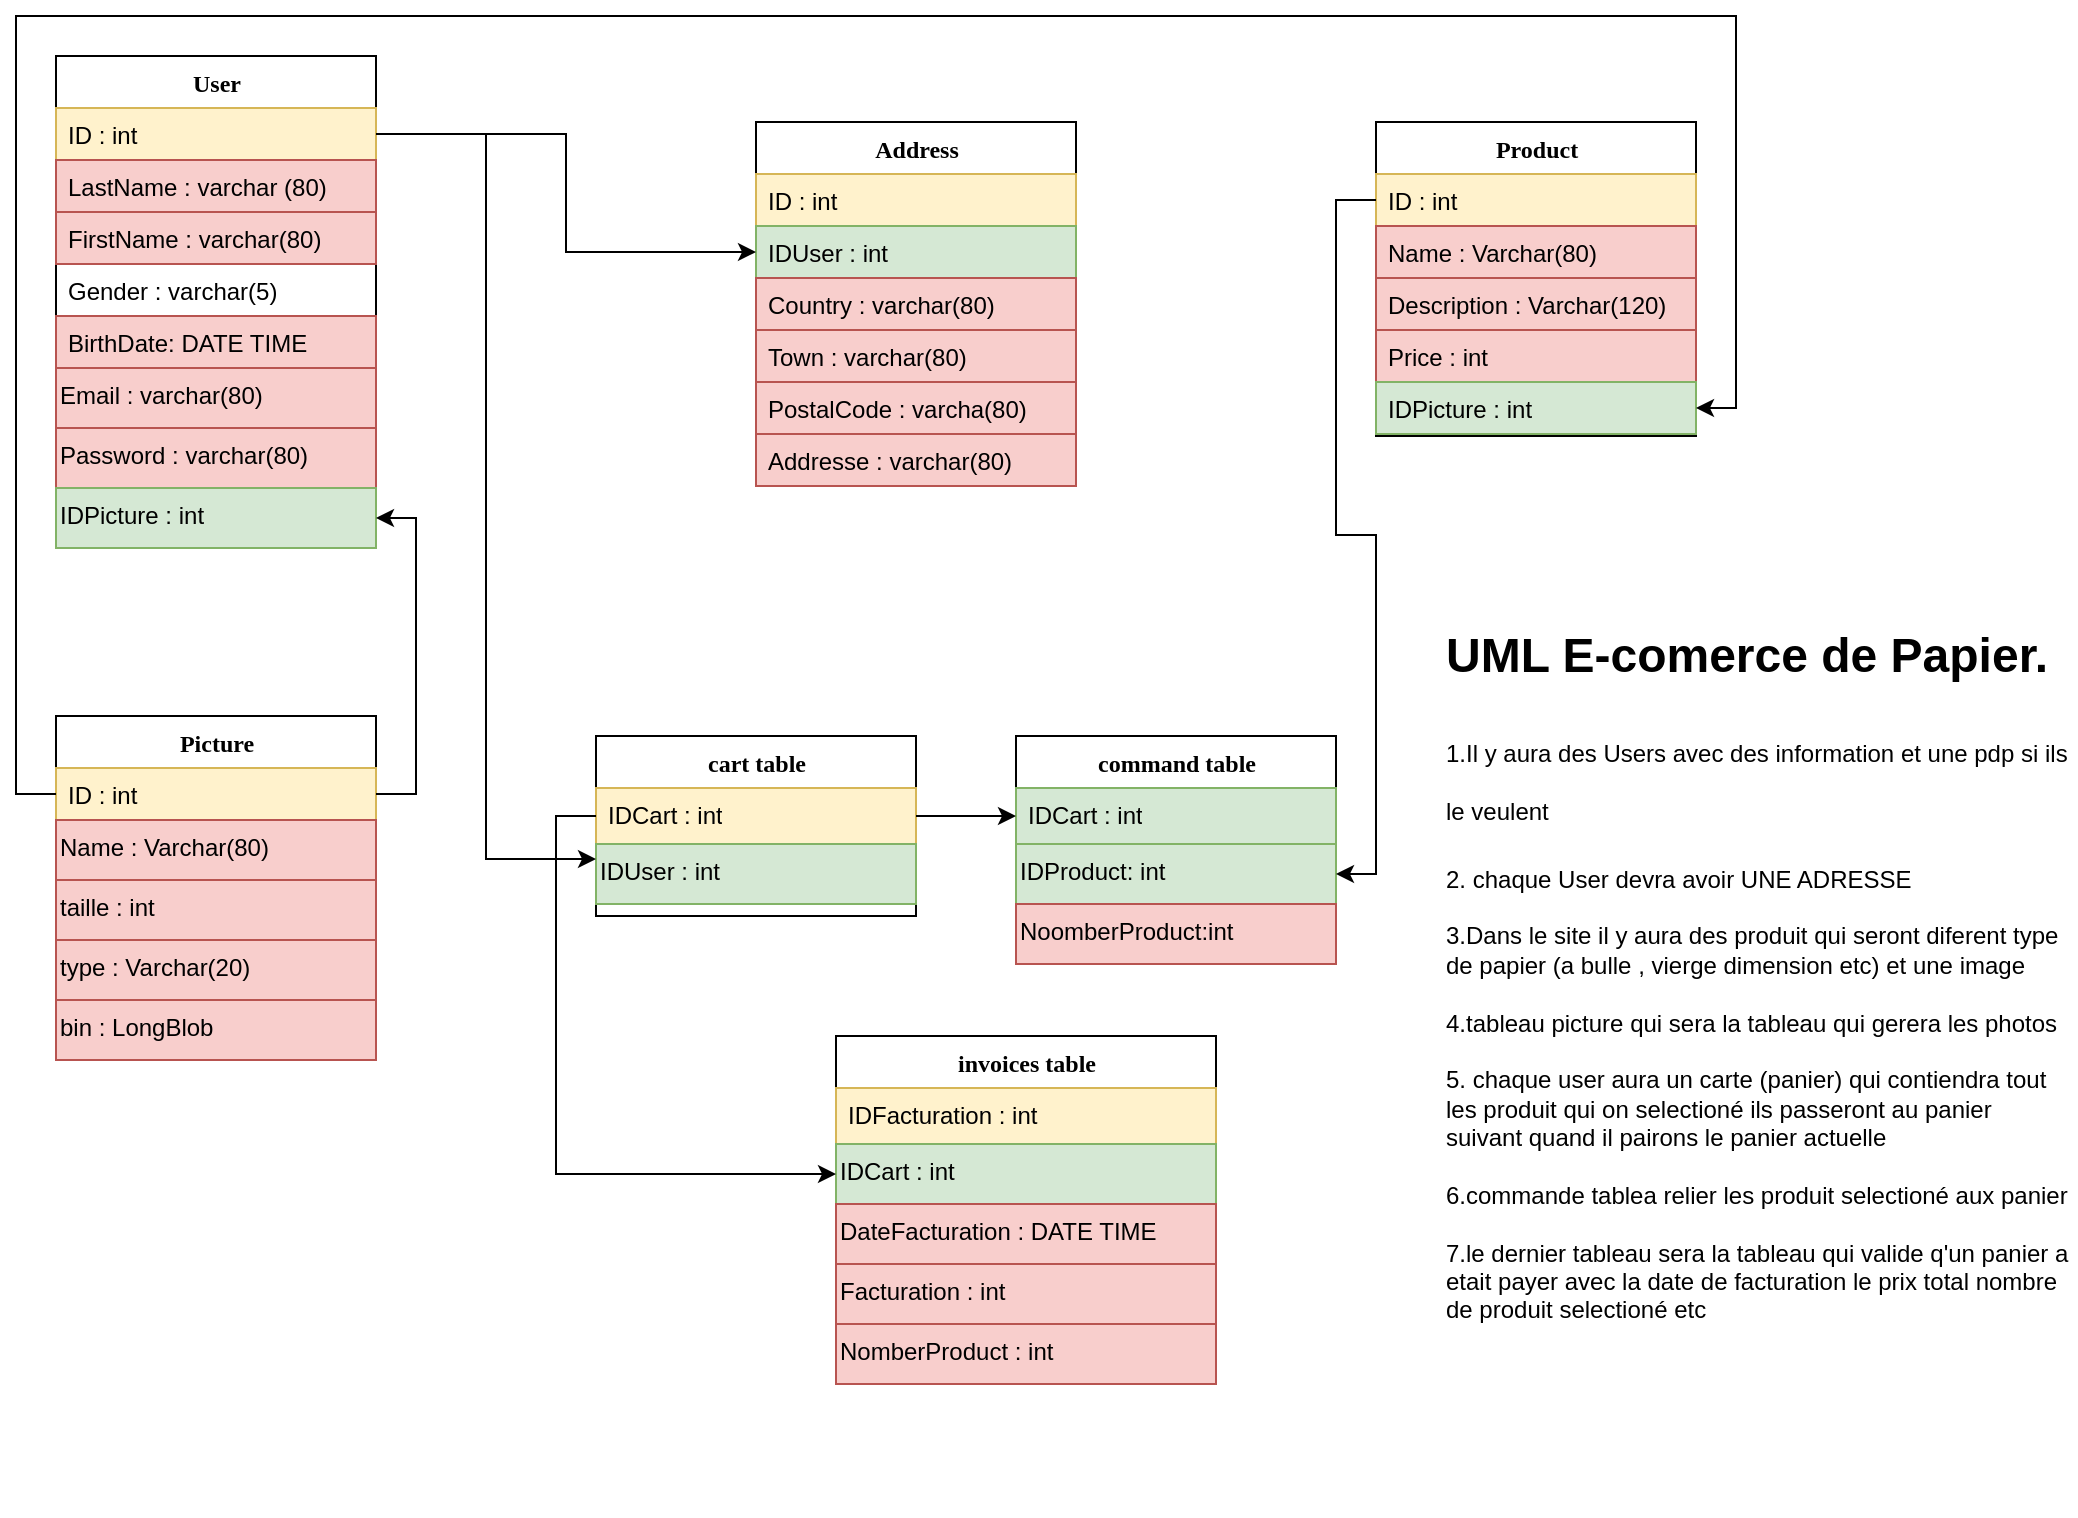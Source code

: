 <mxfile version="20.5.2" type="device"><diagram name="Page-1" id="9f46799a-70d6-7492-0946-bef42562c5a5"><mxGraphModel dx="995" dy="752" grid="1" gridSize="10" guides="1" tooltips="1" connect="1" arrows="1" fold="1" page="1" pageScale="1" pageWidth="1100" pageHeight="850" background="none" math="0" shadow="0"><root><mxCell id="0"/><mxCell id="1" parent="0"/><mxCell id="78961159f06e98e8-17" value="User" style="swimlane;html=1;fontStyle=1;align=center;verticalAlign=top;childLayout=stackLayout;horizontal=1;startSize=26;horizontalStack=0;resizeParent=1;resizeLast=0;collapsible=1;marginBottom=0;swimlaneFillColor=#ffffff;rounded=0;shadow=0;comic=0;labelBackgroundColor=none;strokeWidth=1;fillColor=none;fontFamily=Verdana;fontSize=12" parent="1" vertex="1"><mxGeometry x="80" y="50" width="160" height="246" as="geometry"/></mxCell><mxCell id="78961159f06e98e8-21" value="ID : int" style="text;html=1;strokeColor=#d6b656;fillColor=#fff2cc;align=left;verticalAlign=top;spacingLeft=4;spacingRight=4;whiteSpace=wrap;overflow=hidden;rotatable=0;points=[[0,0.5],[1,0.5]];portConstraint=eastwest;" parent="78961159f06e98e8-17" vertex="1"><mxGeometry y="26" width="160" height="26" as="geometry"/></mxCell><mxCell id="78961159f06e98e8-23" value="LastName : varchar (80)&lt;span style=&quot;white-space: pre;&quot;&gt;&#9;&lt;/span&gt;" style="text;html=1;strokeColor=#b85450;fillColor=#f8cecc;align=left;verticalAlign=top;spacingLeft=4;spacingRight=4;whiteSpace=wrap;overflow=hidden;rotatable=0;points=[[0,0.5],[1,0.5]];portConstraint=eastwest;" parent="78961159f06e98e8-17" vertex="1"><mxGeometry y="52" width="160" height="26" as="geometry"/></mxCell><mxCell id="78961159f06e98e8-25" value="FirstName : varchar(80)" style="text;html=1;strokeColor=#b85450;fillColor=#f8cecc;align=left;verticalAlign=top;spacingLeft=4;spacingRight=4;whiteSpace=wrap;overflow=hidden;rotatable=0;points=[[0,0.5],[1,0.5]];portConstraint=eastwest;" parent="78961159f06e98e8-17" vertex="1"><mxGeometry y="78" width="160" height="26" as="geometry"/></mxCell><mxCell id="78961159f06e98e8-26" value="Gender : varchar(5)" style="text;html=1;strokeColor=none;fillColor=none;align=left;verticalAlign=top;spacingLeft=4;spacingRight=4;whiteSpace=wrap;overflow=hidden;rotatable=0;points=[[0,0.5],[1,0.5]];portConstraint=eastwest;" parent="78961159f06e98e8-17" vertex="1"><mxGeometry y="104" width="160" height="26" as="geometry"/></mxCell><mxCell id="78961159f06e98e8-24" value="BirthDate: DATE TIME" style="text;html=1;strokeColor=#b85450;fillColor=#f8cecc;align=left;verticalAlign=top;spacingLeft=4;spacingRight=4;whiteSpace=wrap;overflow=hidden;rotatable=0;points=[[0,0.5],[1,0.5]];portConstraint=eastwest;" parent="78961159f06e98e8-17" vertex="1"><mxGeometry y="130" width="160" height="26" as="geometry"/></mxCell><mxCell id="k7dvVbePnOITJoiI6EoX-1" value="Email : varchar(80)" style="text;html=1;strokeColor=#b85450;fillColor=#f8cecc;align=left;verticalAlign=top;whiteSpace=wrap;rounded=0;" vertex="1" parent="78961159f06e98e8-17"><mxGeometry y="156" width="160" height="30" as="geometry"/></mxCell><mxCell id="k7dvVbePnOITJoiI6EoX-2" value="Password : varchar(80)" style="text;html=1;strokeColor=#b85450;fillColor=#f8cecc;align=left;verticalAlign=top;whiteSpace=wrap;rounded=0;" vertex="1" parent="78961159f06e98e8-17"><mxGeometry y="186" width="160" height="30" as="geometry"/></mxCell><mxCell id="k7dvVbePnOITJoiI6EoX-14" value="IDPicture : int" style="text;html=1;strokeColor=#82b366;fillColor=#d5e8d4;align=left;verticalAlign=top;whiteSpace=wrap;rounded=0;" vertex="1" parent="78961159f06e98e8-17"><mxGeometry y="216" width="160" height="30" as="geometry"/></mxCell><mxCell id="78961159f06e98e8-30" value="Address" style="swimlane;html=1;fontStyle=1;align=center;verticalAlign=top;childLayout=stackLayout;horizontal=1;startSize=26;horizontalStack=0;resizeParent=1;resizeLast=0;collapsible=1;marginBottom=0;swimlaneFillColor=#ffffff;rounded=0;shadow=0;comic=0;labelBackgroundColor=none;strokeWidth=1;fillColor=none;fontFamily=Verdana;fontSize=12" parent="1" vertex="1"><mxGeometry x="430" y="83" width="160" height="182" as="geometry"/></mxCell><mxCell id="78961159f06e98e8-31" value="ID : int" style="text;html=1;strokeColor=#d6b656;fillColor=#fff2cc;align=left;verticalAlign=top;spacingLeft=4;spacingRight=4;whiteSpace=wrap;overflow=hidden;rotatable=0;points=[[0,0.5],[1,0.5]];portConstraint=eastwest;" parent="78961159f06e98e8-30" vertex="1"><mxGeometry y="26" width="160" height="26" as="geometry"/></mxCell><mxCell id="78961159f06e98e8-32" value="IDUser : int" style="text;html=1;strokeColor=#82b366;fillColor=#d5e8d4;align=left;verticalAlign=top;spacingLeft=4;spacingRight=4;whiteSpace=wrap;overflow=hidden;rotatable=0;points=[[0,0.5],[1,0.5]];portConstraint=eastwest;" parent="78961159f06e98e8-30" vertex="1"><mxGeometry y="52" width="160" height="26" as="geometry"/></mxCell><mxCell id="78961159f06e98e8-33" value="Country : varchar(80)" style="text;html=1;strokeColor=#b85450;fillColor=#f8cecc;align=left;verticalAlign=top;spacingLeft=4;spacingRight=4;whiteSpace=wrap;overflow=hidden;rotatable=0;points=[[0,0.5],[1,0.5]];portConstraint=eastwest;" parent="78961159f06e98e8-30" vertex="1"><mxGeometry y="78" width="160" height="26" as="geometry"/></mxCell><mxCell id="78961159f06e98e8-34" value="Town : varchar(80)" style="text;html=1;strokeColor=#b85450;fillColor=#f8cecc;align=left;verticalAlign=top;spacingLeft=4;spacingRight=4;whiteSpace=wrap;overflow=hidden;rotatable=0;points=[[0,0.5],[1,0.5]];portConstraint=eastwest;" parent="78961159f06e98e8-30" vertex="1"><mxGeometry y="104" width="160" height="26" as="geometry"/></mxCell><mxCell id="78961159f06e98e8-36" value="PostalCode : varcha(80)" style="text;html=1;strokeColor=#b85450;fillColor=#f8cecc;align=left;verticalAlign=top;spacingLeft=4;spacingRight=4;whiteSpace=wrap;overflow=hidden;rotatable=0;points=[[0,0.5],[1,0.5]];portConstraint=eastwest;" parent="78961159f06e98e8-30" vertex="1"><mxGeometry y="130" width="160" height="26" as="geometry"/></mxCell><mxCell id="78961159f06e98e8-37" value="Addresse : varchar(80)" style="text;html=1;strokeColor=#b85450;fillColor=#f8cecc;align=left;verticalAlign=top;spacingLeft=4;spacingRight=4;whiteSpace=wrap;overflow=hidden;rotatable=0;points=[[0,0.5],[1,0.5]];portConstraint=eastwest;" parent="78961159f06e98e8-30" vertex="1"><mxGeometry y="156" width="160" height="26" as="geometry"/></mxCell><mxCell id="78961159f06e98e8-43" value="Product" style="swimlane;html=1;fontStyle=1;align=center;verticalAlign=top;childLayout=stackLayout;horizontal=1;startSize=26;horizontalStack=0;resizeParent=1;resizeLast=0;collapsible=1;marginBottom=0;swimlaneFillColor=#ffffff;rounded=0;shadow=0;comic=0;labelBackgroundColor=none;strokeWidth=1;fillColor=none;fontFamily=Verdana;fontSize=12" parent="1" vertex="1"><mxGeometry x="740" y="83" width="160" height="157" as="geometry"/></mxCell><mxCell id="78961159f06e98e8-44" value="ID : int" style="text;html=1;strokeColor=#d6b656;fillColor=#fff2cc;align=left;verticalAlign=top;spacingLeft=4;spacingRight=4;whiteSpace=wrap;overflow=hidden;rotatable=0;points=[[0,0.5],[1,0.5]];portConstraint=eastwest;" parent="78961159f06e98e8-43" vertex="1"><mxGeometry y="26" width="160" height="26" as="geometry"/></mxCell><mxCell id="78961159f06e98e8-45" value="Name : Varchar(80)" style="text;html=1;strokeColor=#b85450;fillColor=#f8cecc;align=left;verticalAlign=top;spacingLeft=4;spacingRight=4;whiteSpace=wrap;overflow=hidden;rotatable=0;points=[[0,0.5],[1,0.5]];portConstraint=eastwest;" parent="78961159f06e98e8-43" vertex="1"><mxGeometry y="52" width="160" height="26" as="geometry"/></mxCell><mxCell id="78961159f06e98e8-49" value="Description : Varchar(120)" style="text;html=1;strokeColor=#b85450;fillColor=#f8cecc;align=left;verticalAlign=top;spacingLeft=4;spacingRight=4;whiteSpace=wrap;overflow=hidden;rotatable=0;points=[[0,0.5],[1,0.5]];portConstraint=eastwest;" parent="78961159f06e98e8-43" vertex="1"><mxGeometry y="78" width="160" height="26" as="geometry"/></mxCell><mxCell id="78961159f06e98e8-50" value="Price : int" style="text;html=1;strokeColor=#b85450;fillColor=#f8cecc;align=left;verticalAlign=top;spacingLeft=4;spacingRight=4;whiteSpace=wrap;overflow=hidden;rotatable=0;points=[[0,0.5],[1,0.5]];portConstraint=eastwest;" parent="78961159f06e98e8-43" vertex="1"><mxGeometry y="104" width="160" height="26" as="geometry"/></mxCell><mxCell id="78961159f06e98e8-52" value="IDPicture : int" style="text;html=1;strokeColor=#82b366;fillColor=#d5e8d4;align=left;verticalAlign=top;spacingLeft=4;spacingRight=4;whiteSpace=wrap;overflow=hidden;rotatable=0;points=[[0,0.5],[1,0.5]];portConstraint=eastwest;" parent="78961159f06e98e8-43" vertex="1"><mxGeometry y="130" width="160" height="26" as="geometry"/></mxCell><mxCell id="78961159f06e98e8-56" value="Picture" style="swimlane;html=1;fontStyle=1;align=center;verticalAlign=top;childLayout=stackLayout;horizontal=1;startSize=26;horizontalStack=0;resizeParent=1;resizeLast=0;collapsible=1;marginBottom=0;swimlaneFillColor=#ffffff;rounded=0;shadow=0;comic=0;labelBackgroundColor=none;strokeWidth=1;fillColor=none;fontFamily=Verdana;fontSize=12" parent="1" vertex="1"><mxGeometry x="80" y="380" width="160" height="172" as="geometry"/></mxCell><mxCell id="78961159f06e98e8-68" value="ID : int&amp;nbsp;" style="text;html=1;strokeColor=#d6b656;fillColor=#fff2cc;align=left;verticalAlign=top;spacingLeft=4;spacingRight=4;whiteSpace=wrap;overflow=hidden;rotatable=0;points=[[0,0.5],[1,0.5]];portConstraint=eastwest;" parent="78961159f06e98e8-56" vertex="1"><mxGeometry y="26" width="160" height="26" as="geometry"/></mxCell><mxCell id="k7dvVbePnOITJoiI6EoX-18" value="Name : Varchar(80)" style="text;html=1;strokeColor=#b85450;fillColor=#f8cecc;align=left;verticalAlign=top;whiteSpace=wrap;rounded=0;" vertex="1" parent="78961159f06e98e8-56"><mxGeometry y="52" width="160" height="30" as="geometry"/></mxCell><mxCell id="k7dvVbePnOITJoiI6EoX-19" value="taille : int" style="text;html=1;strokeColor=#b85450;fillColor=#f8cecc;align=left;verticalAlign=top;whiteSpace=wrap;rounded=0;" vertex="1" parent="78961159f06e98e8-56"><mxGeometry y="82" width="160" height="30" as="geometry"/></mxCell><mxCell id="k7dvVbePnOITJoiI6EoX-20" value="type : Varchar(20)" style="text;html=1;strokeColor=#b85450;fillColor=#f8cecc;align=left;verticalAlign=top;whiteSpace=wrap;rounded=0;" vertex="1" parent="78961159f06e98e8-56"><mxGeometry y="112" width="160" height="30" as="geometry"/></mxCell><mxCell id="k7dvVbePnOITJoiI6EoX-21" value="bin : LongBlob" style="text;html=1;strokeColor=#b85450;fillColor=#f8cecc;align=left;verticalAlign=top;whiteSpace=wrap;rounded=0;" vertex="1" parent="78961159f06e98e8-56"><mxGeometry y="142" width="160" height="30" as="geometry"/></mxCell><mxCell id="78961159f06e98e8-69" value="cart table" style="swimlane;html=1;fontStyle=1;align=center;verticalAlign=top;childLayout=stackLayout;horizontal=1;startSize=26;horizontalStack=0;resizeParent=1;resizeLast=0;collapsible=1;marginBottom=0;swimlaneFillColor=#ffffff;rounded=0;shadow=0;comic=0;labelBackgroundColor=none;strokeWidth=1;fillColor=none;fontFamily=Verdana;fontSize=12" parent="1" vertex="1"><mxGeometry x="350" y="390" width="160" height="90" as="geometry"/></mxCell><mxCell id="78961159f06e98e8-81" value="IDCart : int" style="text;html=1;strokeColor=#d6b656;fillColor=#fff2cc;align=left;verticalAlign=top;spacingLeft=4;spacingRight=4;whiteSpace=wrap;overflow=hidden;rotatable=0;points=[[0,0.5],[1,0.5]];portConstraint=eastwest;" parent="78961159f06e98e8-69" vertex="1"><mxGeometry y="26" width="160" height="28" as="geometry"/></mxCell><mxCell id="k7dvVbePnOITJoiI6EoX-29" value="IDUser : int" style="text;html=1;strokeColor=#82b366;fillColor=#d5e8d4;align=left;verticalAlign=top;whiteSpace=wrap;rounded=0;" vertex="1" parent="78961159f06e98e8-69"><mxGeometry y="54" width="160" height="30" as="geometry"/></mxCell><mxCell id="k7dvVbePnOITJoiI6EoX-25" style="edgeStyle=orthogonalEdgeStyle;rounded=0;orthogonalLoop=1;jettySize=auto;html=1;exitX=1;exitY=0.5;exitDx=0;exitDy=0;entryX=1;entryY=0.5;entryDx=0;entryDy=0;" edge="1" parent="1" source="78961159f06e98e8-68" target="k7dvVbePnOITJoiI6EoX-14"><mxGeometry relative="1" as="geometry"/></mxCell><mxCell id="k7dvVbePnOITJoiI6EoX-28" style="edgeStyle=orthogonalEdgeStyle;rounded=0;orthogonalLoop=1;jettySize=auto;html=1;exitX=0;exitY=0.5;exitDx=0;exitDy=0;entryX=1;entryY=0.5;entryDx=0;entryDy=0;" edge="1" parent="1" source="78961159f06e98e8-68" target="78961159f06e98e8-52"><mxGeometry relative="1" as="geometry"><Array as="points"><mxPoint x="60" y="419"/><mxPoint x="60" y="30"/><mxPoint x="920" y="30"/><mxPoint x="920" y="226"/></Array></mxGeometry></mxCell><mxCell id="k7dvVbePnOITJoiI6EoX-30" style="edgeStyle=orthogonalEdgeStyle;rounded=0;orthogonalLoop=1;jettySize=auto;html=1;exitX=1;exitY=0.5;exitDx=0;exitDy=0;entryX=0;entryY=0.25;entryDx=0;entryDy=0;" edge="1" parent="1" source="78961159f06e98e8-21" target="k7dvVbePnOITJoiI6EoX-29"><mxGeometry relative="1" as="geometry"/></mxCell><mxCell id="k7dvVbePnOITJoiI6EoX-31" value=" command table" style="swimlane;html=1;fontStyle=1;align=center;verticalAlign=top;childLayout=stackLayout;horizontal=1;startSize=26;horizontalStack=0;resizeParent=1;resizeLast=0;collapsible=1;marginBottom=0;swimlaneFillColor=#ffffff;rounded=0;shadow=0;comic=0;labelBackgroundColor=none;strokeWidth=1;fillColor=none;fontFamily=Verdana;fontSize=12" vertex="1" parent="1"><mxGeometry x="560" y="390" width="160" height="114" as="geometry"/></mxCell><mxCell id="k7dvVbePnOITJoiI6EoX-32" value="IDCart : int" style="text;html=1;strokeColor=#82b366;fillColor=#d5e8d4;align=left;verticalAlign=top;spacingLeft=4;spacingRight=4;whiteSpace=wrap;overflow=hidden;rotatable=0;points=[[0,0.5],[1,0.5]];portConstraint=eastwest;" vertex="1" parent="k7dvVbePnOITJoiI6EoX-31"><mxGeometry y="26" width="160" height="28" as="geometry"/></mxCell><mxCell id="k7dvVbePnOITJoiI6EoX-33" value="IDProduct: int" style="text;html=1;strokeColor=#82b366;fillColor=#d5e8d4;align=left;verticalAlign=top;whiteSpace=wrap;rounded=0;" vertex="1" parent="k7dvVbePnOITJoiI6EoX-31"><mxGeometry y="54" width="160" height="30" as="geometry"/></mxCell><mxCell id="k7dvVbePnOITJoiI6EoX-35" value="NoomberProduct:int" style="text;html=1;strokeColor=#b85450;fillColor=#f8cecc;align=left;verticalAlign=top;whiteSpace=wrap;rounded=0;" vertex="1" parent="k7dvVbePnOITJoiI6EoX-31"><mxGeometry y="84" width="160" height="30" as="geometry"/></mxCell><mxCell id="k7dvVbePnOITJoiI6EoX-36" style="edgeStyle=orthogonalEdgeStyle;rounded=0;orthogonalLoop=1;jettySize=auto;html=1;exitX=1;exitY=0.5;exitDx=0;exitDy=0;entryX=0;entryY=0.5;entryDx=0;entryDy=0;" edge="1" parent="1" source="78961159f06e98e8-81" target="k7dvVbePnOITJoiI6EoX-32"><mxGeometry relative="1" as="geometry"/></mxCell><mxCell id="k7dvVbePnOITJoiI6EoX-37" style="edgeStyle=orthogonalEdgeStyle;rounded=0;orthogonalLoop=1;jettySize=auto;html=1;exitX=0;exitY=0.5;exitDx=0;exitDy=0;entryX=1;entryY=0.5;entryDx=0;entryDy=0;" edge="1" parent="1" source="78961159f06e98e8-44" target="k7dvVbePnOITJoiI6EoX-33"><mxGeometry relative="1" as="geometry"/></mxCell><mxCell id="k7dvVbePnOITJoiI6EoX-38" style="edgeStyle=orthogonalEdgeStyle;rounded=0;orthogonalLoop=1;jettySize=auto;html=1;exitX=1;exitY=0.5;exitDx=0;exitDy=0;" edge="1" parent="1" source="78961159f06e98e8-21" target="78961159f06e98e8-32"><mxGeometry relative="1" as="geometry"/></mxCell><mxCell id="k7dvVbePnOITJoiI6EoX-39" value=" invoices table" style="swimlane;html=1;fontStyle=1;align=center;verticalAlign=top;childLayout=stackLayout;horizontal=1;startSize=26;horizontalStack=0;resizeParent=1;resizeLast=0;collapsible=1;marginBottom=0;swimlaneFillColor=#ffffff;rounded=0;shadow=0;comic=0;labelBackgroundColor=none;strokeWidth=1;fillColor=none;fontFamily=Verdana;fontSize=12" vertex="1" parent="1"><mxGeometry x="470" y="540" width="190" height="174" as="geometry"/></mxCell><mxCell id="k7dvVbePnOITJoiI6EoX-40" value="IDFacturation : int" style="text;html=1;strokeColor=#d6b656;fillColor=#fff2cc;align=left;verticalAlign=top;spacingLeft=4;spacingRight=4;whiteSpace=wrap;overflow=hidden;rotatable=0;points=[[0,0.5],[1,0.5]];portConstraint=eastwest;" vertex="1" parent="k7dvVbePnOITJoiI6EoX-39"><mxGeometry y="26" width="190" height="28" as="geometry"/></mxCell><mxCell id="k7dvVbePnOITJoiI6EoX-41" value="IDCart : int" style="text;html=1;strokeColor=#82b366;fillColor=#d5e8d4;align=left;verticalAlign=top;whiteSpace=wrap;rounded=0;" vertex="1" parent="k7dvVbePnOITJoiI6EoX-39"><mxGeometry y="54" width="190" height="30" as="geometry"/></mxCell><mxCell id="k7dvVbePnOITJoiI6EoX-42" value="DateFacturation : DATE TIME" style="text;html=1;strokeColor=#b85450;fillColor=#f8cecc;align=left;verticalAlign=top;whiteSpace=wrap;rounded=0;" vertex="1" parent="k7dvVbePnOITJoiI6EoX-39"><mxGeometry y="84" width="190" height="30" as="geometry"/></mxCell><mxCell id="k7dvVbePnOITJoiI6EoX-45" value="Facturation : int" style="text;html=1;strokeColor=#b85450;fillColor=#f8cecc;align=left;verticalAlign=top;whiteSpace=wrap;rounded=0;" vertex="1" parent="k7dvVbePnOITJoiI6EoX-39"><mxGeometry y="114" width="190" height="30" as="geometry"/></mxCell><mxCell id="k7dvVbePnOITJoiI6EoX-46" value="NomberProduct : int" style="text;html=1;strokeColor=#b85450;fillColor=#f8cecc;align=left;verticalAlign=top;whiteSpace=wrap;rounded=0;" vertex="1" parent="k7dvVbePnOITJoiI6EoX-39"><mxGeometry y="144" width="190" height="30" as="geometry"/></mxCell><mxCell id="k7dvVbePnOITJoiI6EoX-44" style="edgeStyle=orthogonalEdgeStyle;rounded=0;orthogonalLoop=1;jettySize=auto;html=1;exitX=0;exitY=0.5;exitDx=0;exitDy=0;entryX=0;entryY=0.5;entryDx=0;entryDy=0;" edge="1" parent="1" source="78961159f06e98e8-81" target="k7dvVbePnOITJoiI6EoX-41"><mxGeometry relative="1" as="geometry"/></mxCell><mxCell id="k7dvVbePnOITJoiI6EoX-47" value="&lt;h1&gt;&lt;span style=&quot;background-color: initial;&quot;&gt;UML E-comerce de Papier.&lt;/span&gt;&lt;/h1&gt;&lt;h1&gt;&lt;span style=&quot;font-size: 12px; font-weight: 400;&quot;&gt;1.Il y aura des Users avec des information et une pdp si ils le veulent&lt;/span&gt;&lt;/h1&gt;&lt;div&gt;&lt;span style=&quot;font-size: 12px; font-weight: 400;&quot;&gt;2. chaque User devra avoir UNE ADRESSE&lt;/span&gt;&lt;/div&gt;&lt;div&gt;&lt;br&gt;&lt;/div&gt;&lt;div&gt;3.Dans le site il y aura des produit qui seront diferent type de papier (a bulle , vierge dimension etc) et une image&lt;/div&gt;&lt;div&gt;&lt;br&gt;&lt;/div&gt;&lt;div&gt;4.tableau picture qui sera la tableau qui gerera les photos&lt;/div&gt;&lt;div&gt;&lt;br&gt;&lt;/div&gt;&lt;div&gt;5. chaque user aura un carte (panier) qui contiendra tout les produit qui on selectioné ils passeront au panier suivant quand il pairons le panier actuelle&lt;/div&gt;&lt;div&gt;&lt;br&gt;&lt;/div&gt;&lt;div&gt;6.commande tablea relier les produit selectioné aux panier&lt;/div&gt;&lt;div&gt;&lt;br&gt;&lt;/div&gt;&lt;div&gt;7.le dernier tableau sera la tableau qui valide q'un panier a etait payer avec la date de facturation le prix total nombre de produit selectioné etc&lt;/div&gt;" style="text;html=1;strokeColor=none;fillColor=none;spacing=5;spacingTop=-20;whiteSpace=wrap;overflow=hidden;rounded=0;" vertex="1" parent="1"><mxGeometry x="770" y="330" width="320" height="450" as="geometry"/></mxCell></root></mxGraphModel></diagram></mxfile>